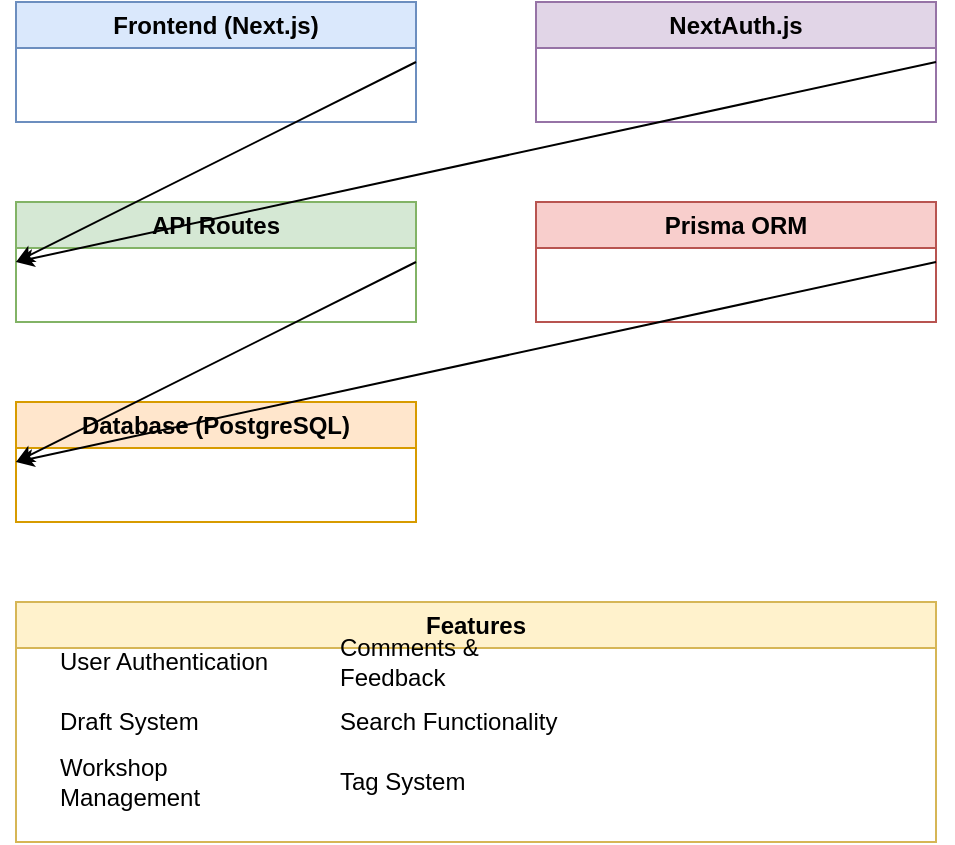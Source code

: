 <?xml version="1.0" encoding="UTF-8"?>
<mxfile version="21.6.6" type="device">
  <diagram name="Page-1" id="architecture">
    <mxGraphModel dx="1422" dy="798" grid="1" gridSize="10" guides="1" tooltips="1" connect="1" arrows="1" fold="1" page="1" pageScale="1" pageWidth="827" pageHeight="1169" math="0" shadow="0">
      <root>
        <mxCell id="0" />
        <mxCell id="1" parent="0" />
        
        <!-- Frontend Layer -->
        <mxCell id="frontend" value="Frontend (Next.js)" style="swimlane;whiteSpace=wrap;html=1;fillColor=#dae8fc;strokeColor=#6c8ebf;" vertex="1" parent="1">
          <mxGeometry x="40" y="40" width="200" height="60" as="geometry" />
        </mxCell>
        
        <!-- API Layer -->
        <mxCell id="api" value="API Routes" style="swimlane;whiteSpace=wrap;html=1;fillColor=#d5e8d4;strokeColor=#82b366;" vertex="1" parent="1">
          <mxGeometry x="40" y="140" width="200" height="60" as="geometry" />
        </mxCell>
        
        <!-- Database Layer -->
        <mxCell id="database" value="Database (PostgreSQL)" style="swimlane;whiteSpace=wrap;html=1;fillColor=#ffe6cc;strokeColor=#d79b00;" vertex="1" parent="1">
          <mxGeometry x="40" y="240" width="200" height="60" as="geometry" />
        </mxCell>
        
        <!-- Authentication -->
        <mxCell id="auth" value="NextAuth.js" style="swimlane;whiteSpace=wrap;html=1;fillColor=#e1d5e7;strokeColor=#9673a6;" vertex="1" parent="1">
          <mxGeometry x="300" y="40" width="200" height="60" as="geometry" />
        </mxCell>
        
        <!-- ORM -->
        <mxCell id="orm" value="Prisma ORM" style="swimlane;whiteSpace=wrap;html=1;fillColor=#f8cecc;strokeColor=#b85450;" vertex="1" parent="1">
          <mxGeometry x="300" y="140" width="200" height="60" as="geometry" />
        </mxCell>
        
        <!-- Connections -->
        <mxCell id="conn1" value="" style="endArrow=classic;html=1;rounded=0;exitX=1;exitY=0.5;entryX=0;entryY=0.5;" edge="1" parent="1" source="frontend" target="api">
          <mxGeometry width="50" height="50" relative="1" as="geometry" />
        </mxCell>
        
        <mxCell id="conn2" value="" style="endArrow=classic;html=1;rounded=0;exitX=1;exitY=0.5;entryX=0;entryY=0.5;" edge="1" parent="1" source="api" target="database">
          <mxGeometry width="50" height="50" relative="1" as="geometry" />
        </mxCell>
        
        <mxCell id="conn3" value="" style="endArrow=classic;html=1;rounded=0;exitX=1;exitY=0.5;entryX=0;entryY=0.5;" edge="1" parent="1" source="auth" target="api">
          <mxGeometry width="50" height="50" relative="1" as="geometry" />
        </mxCell>
        
        <mxCell id="conn4" value="" style="endArrow=classic;html=1;rounded=0;exitX=1;exitY=0.5;entryX=0;entryY=0.5;" edge="1" parent="1" source="orm" target="database">
          <mxGeometry width="50" height="50" relative="1" as="geometry" />
        </mxCell>
        
        <!-- Features -->
        <mxCell id="features" value="Features" style="swimlane;whiteSpace=wrap;html=1;fillColor=#fff2cc;strokeColor=#d6b656;" vertex="1" parent="1">
          <mxGeometry x="40" y="340" width="460" height="120" as="geometry" />
        </mxCell>
        
        <mxCell id="feature1" value="User Authentication" style="text;html=1;strokeColor=none;fillColor=none;align=left;verticalAlign=middle;whiteSpace=wrap;rounded=0;" vertex="1" parent="1">
          <mxGeometry x="60" y="360" width="120" height="20" as="geometry" />
        </mxCell>
        
        <mxCell id="feature2" value="Draft System" style="text;html=1;strokeColor=none;fillColor=none;align=left;verticalAlign=middle;whiteSpace=wrap;rounded=0;" vertex="1" parent="1">
          <mxGeometry x="60" y="390" width="120" height="20" as="geometry" />
        </mxCell>
        
        <mxCell id="feature3" value="Workshop Management" style="text;html=1;strokeColor=none;fillColor=none;align=left;verticalAlign=middle;whiteSpace=wrap;rounded=0;" vertex="1" parent="1">
          <mxGeometry x="60" y="420" width="120" height="20" as="geometry" />
        </mxCell>
        
        <mxCell id="feature4" value="Comments &amp; Feedback" style="text;html=1;strokeColor=none;fillColor=none;align=left;verticalAlign=middle;whiteSpace=wrap;rounded=0;" vertex="1" parent="1">
          <mxGeometry x="200" y="360" width="120" height="20" as="geometry" />
        </mxCell>
        
        <mxCell id="feature5" value="Search Functionality" style="text;html=1;strokeColor=none;fillColor=none;align=left;verticalAlign=middle;whiteSpace=wrap;rounded=0;" vertex="1" parent="1">
          <mxGeometry x="200" y="390" width="120" height="20" as="geometry" />
        </mxCell>
        
        <mxCell id="feature6" value="Tag System" style="text;html=1;strokeColor=none;fillColor=none;align=left;verticalAlign=middle;whiteSpace=wrap;rounded=0;" vertex="1" parent="1">
          <mxGeometry x="200" y="420" width="120" height="20" as="geometry" />
        </mxCell>
      </root>
    </mxGraphModel>
  </diagram>
</mxfile> 